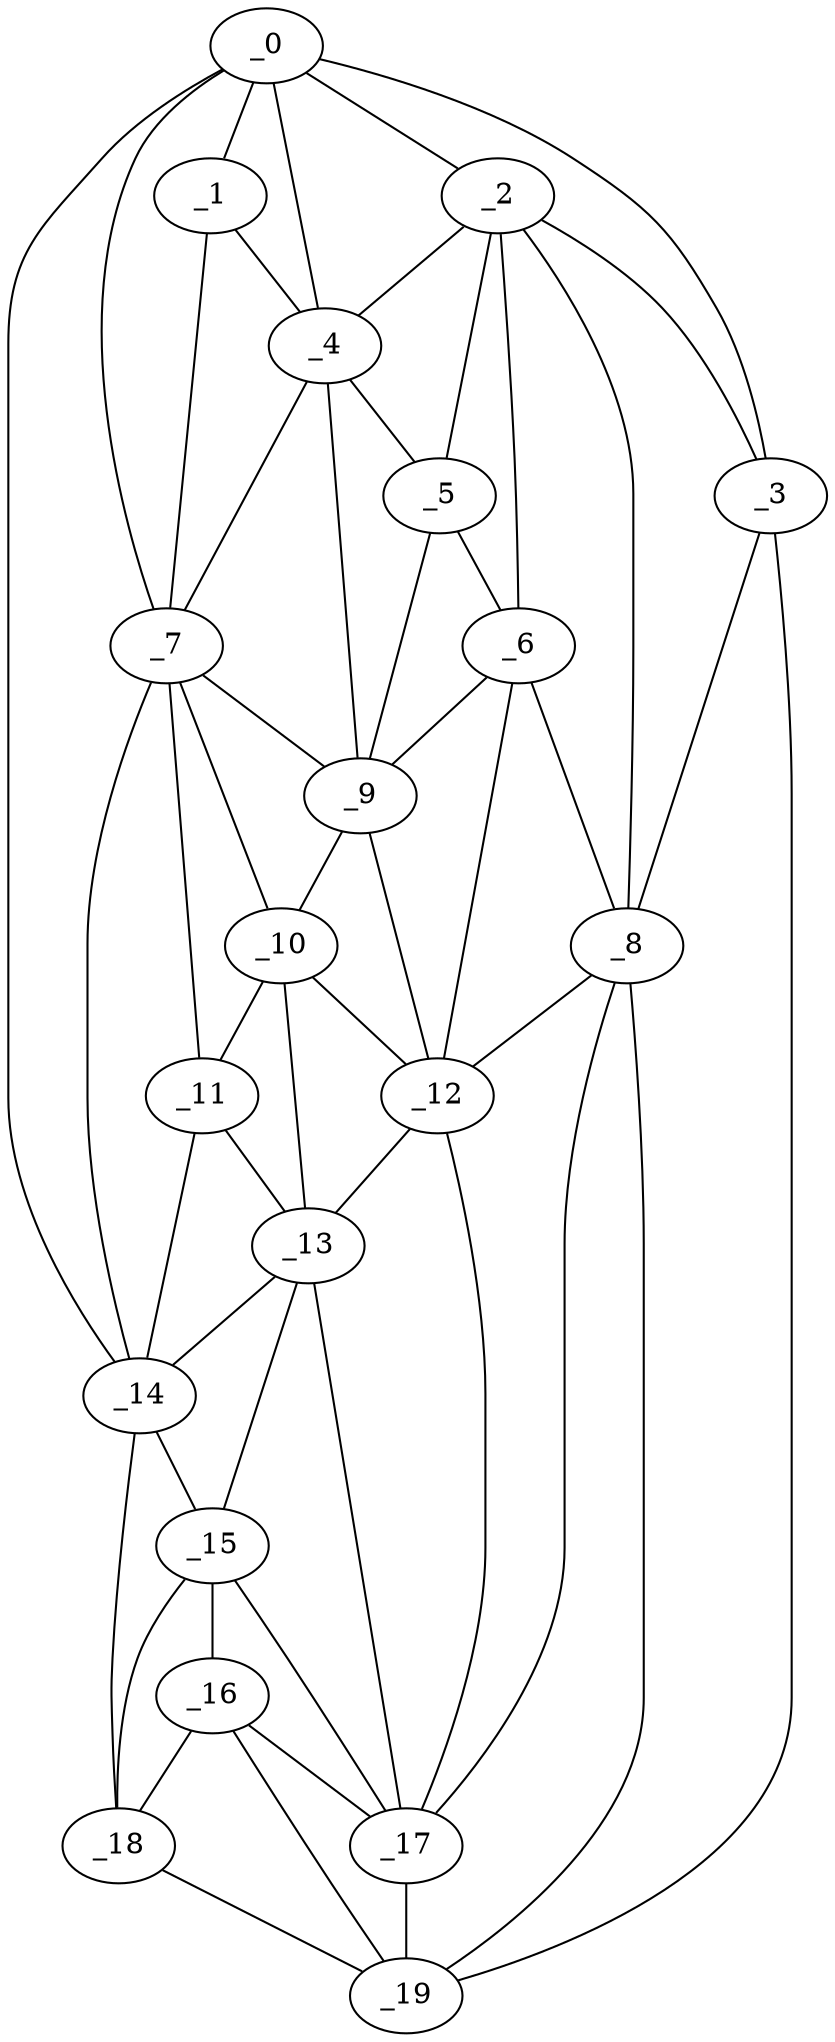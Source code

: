 graph "obj96__340.gxl" {
	_0	 [x=5,
		y=47];
	_1	 [x=22,
		y=46];
	_0 -- _1	 [valence=1];
	_2	 [x=25,
		y=71];
	_0 -- _2	 [valence=2];
	_3	 [x=25,
		y=94];
	_0 -- _3	 [valence=1];
	_4	 [x=28,
		y=56];
	_0 -- _4	 [valence=1];
	_7	 [x=34,
		y=44];
	_0 -- _7	 [valence=1];
	_14	 [x=98,
		y=36];
	_0 -- _14	 [valence=1];
	_1 -- _4	 [valence=2];
	_1 -- _7	 [valence=2];
	_2 -- _3	 [valence=1];
	_2 -- _4	 [valence=2];
	_5	 [x=29,
		y=63];
	_2 -- _5	 [valence=1];
	_6	 [x=33,
		y=72];
	_2 -- _6	 [valence=2];
	_8	 [x=34,
		y=91];
	_2 -- _8	 [valence=2];
	_3 -- _8	 [valence=1];
	_19	 [x=126,
		y=80];
	_3 -- _19	 [valence=1];
	_4 -- _5	 [valence=2];
	_4 -- _7	 [valence=1];
	_9	 [x=40,
		y=61];
	_4 -- _9	 [valence=2];
	_5 -- _6	 [valence=2];
	_5 -- _9	 [valence=1];
	_6 -- _8	 [valence=2];
	_6 -- _9	 [valence=2];
	_12	 [x=54,
		y=68];
	_6 -- _12	 [valence=1];
	_7 -- _9	 [valence=1];
	_10	 [x=48,
		y=60];
	_7 -- _10	 [valence=1];
	_11	 [x=54,
		y=52];
	_7 -- _11	 [valence=2];
	_7 -- _14	 [valence=1];
	_8 -- _12	 [valence=2];
	_17	 [x=119,
		y=79];
	_8 -- _17	 [valence=2];
	_8 -- _19	 [valence=1];
	_9 -- _10	 [valence=2];
	_9 -- _12	 [valence=2];
	_10 -- _11	 [valence=2];
	_10 -- _12	 [valence=1];
	_13	 [x=62,
		y=56];
	_10 -- _13	 [valence=1];
	_11 -- _13	 [valence=2];
	_11 -- _14	 [valence=2];
	_12 -- _13	 [valence=1];
	_12 -- _17	 [valence=1];
	_13 -- _14	 [valence=1];
	_15	 [x=113,
		y=51];
	_13 -- _15	 [valence=1];
	_13 -- _17	 [valence=2];
	_14 -- _15	 [valence=1];
	_18	 [x=126,
		y=56];
	_14 -- _18	 [valence=1];
	_16	 [x=119,
		y=60];
	_15 -- _16	 [valence=2];
	_15 -- _17	 [valence=2];
	_15 -- _18	 [valence=1];
	_16 -- _17	 [valence=1];
	_16 -- _18	 [valence=2];
	_16 -- _19	 [valence=1];
	_17 -- _19	 [valence=2];
	_18 -- _19	 [valence=1];
}
